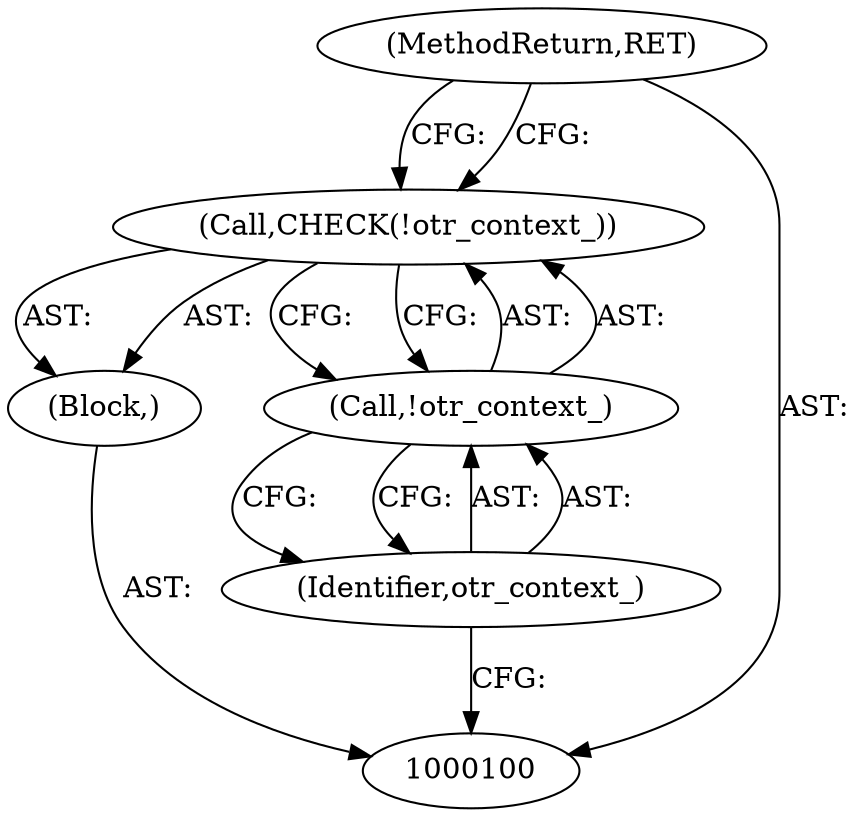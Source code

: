 digraph "1_launchpad_29014da83e5fc358d6bff0f574e9ed45e61a35ac_5" {
"1000105" [label="(MethodReturn,RET)"];
"1000101" [label="(Block,)"];
"1000102" [label="(Call,CHECK(!otr_context_))"];
"1000103" [label="(Call,!otr_context_)"];
"1000104" [label="(Identifier,otr_context_)"];
"1000105" -> "1000100"  [label="AST: "];
"1000105" -> "1000102"  [label="CFG: "];
"1000101" -> "1000100"  [label="AST: "];
"1000102" -> "1000101"  [label="AST: "];
"1000102" -> "1000101"  [label="AST: "];
"1000102" -> "1000103"  [label="CFG: "];
"1000103" -> "1000102"  [label="AST: "];
"1000105" -> "1000102"  [label="CFG: "];
"1000103" -> "1000102"  [label="AST: "];
"1000103" -> "1000104"  [label="CFG: "];
"1000104" -> "1000103"  [label="AST: "];
"1000102" -> "1000103"  [label="CFG: "];
"1000104" -> "1000103"  [label="AST: "];
"1000104" -> "1000100"  [label="CFG: "];
"1000103" -> "1000104"  [label="CFG: "];
}
